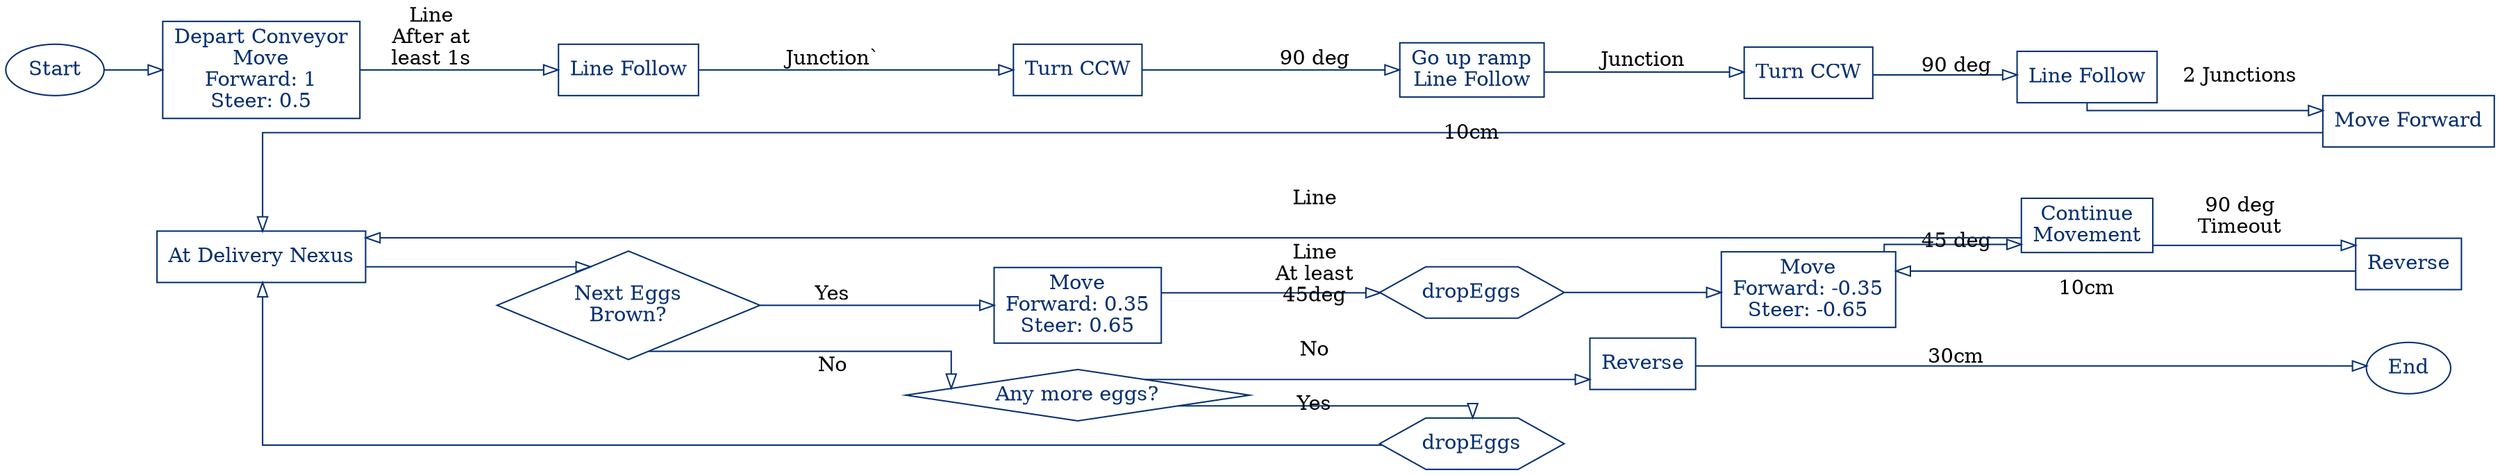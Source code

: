  digraph RootGraph {
  rankdir=LR;
  size="24,1000";
  ratio=compress;
  splines=ortho;

  edge [color="#06306F", fillcolor="#FFFFFF"];
  subgraph Flowchart {
      node [color="#06306F", fillcolor="#FFFFFF", fontcolor="#06306F", style=filled];
      "Start" [label=Start, shape=ellipse];
      "Depart Conveyor\nMove\nForward: 1\nSteer: 0.5" [label="Depart Conveyor\nMove\nForward: 1\nSteer: 0.5", shape=box];
      "Line Follow" [label="Line Follow", shape=box];
      "Turn CCW" [label="Turn CCW", shape=box];
      "Go up ramp\nLine Follow" [label="Go up ramp\nLine Follow", shape=box];
      "Turn CCW1" [label="Turn CCW", shape=box];
      "Line Follow1" [label="Line Follow", shape=box];
      "Move Forward" [label="Move Forward", shape=box];
      "At Delivery Nexus" [label="At Delivery Nexus", shape=box];
      "Any more eggs?" [label="Any more eggs?", shape=diamond];
      "dropEggs" [label=dropEggs, sides="6", shape=polygon];
      "Move\nForward: 0.35\nSteer: 0.65" [label="Move\nForward: 0.35\nSteer: 0.65", shape=box];
      "dropEggs1" [label=dropEggs, sides="6", shape=polygon];
      "Move\nForward: -0.35\nSteer: -0.65" [label="Move\nForward: -0.35\nSteer: -0.65", shape=box];
      "Continue\nMovement" [label="Continue\nMovement", shape=box];
      "Reverse" [label=Reverse, shape=box];
      "Reverse1" [label=Reverse, shape=box];
      "End" [label=End, shape=ellipse];
      "Next Eggs\nBrown?" [label="Next Eggs\nBrown?", shape=diamond];
  }
  "Start"->"Depart Conveyor\nMove\nForward: 1\nSteer: 0.5";
  "Depart Conveyor\nMove\nForward: 1\nSteer: 0.5"->"Line Follow" [label="Line\nAfter at\nleast 1s"];
  "Line Follow"->"Turn CCW" [label="Junction`"];
  "Turn CCW"->"Go up ramp\nLine Follow" [label="90 deg"];
  "Go up ramp\nLine Follow"->"Turn CCW1" [label=Junction];
  "Turn CCW1"->"Line Follow1" [label="90 deg"];
  "Line Follow1"->"Move Forward" [label="2 Junctions"];
  "Move Forward"->"At Delivery Nexus" [label="10cm"];
  "Any more eggs?"->"dropEggs" [label=Yes];
  "dropEggs"->"At Delivery Nexus";
  "Move\nForward: 0.35\nSteer: 0.65"->"dropEggs1" [label="Line\nAt least\n45deg"];
  "dropEggs1"->"Move\nForward: -0.35\nSteer: -0.65";
  "Continue\nMovement"->"At Delivery Nexus" [label=Line];
  "Continue\nMovement"->"Reverse" [label="90 deg\nTimeout"];
  "Move\nForward: -0.35\nSteer: -0.65"->"Continue\nMovement" [label="45 deg"];
  "Reverse"->"Move\nForward: -0.35\nSteer: -0.65" [label="10cm"];
  "Any more eggs?"->"Reverse1" [label=No];
  "Reverse1"->"End" [label="30cm"];
  "At Delivery Nexus"->"Next Eggs\nBrown?";
  "Next Eggs\nBrown?"->"Move\nForward: 0.35\nSteer: 0.65" [label=Yes];
  "Next Eggs\nBrown?"->"Any more eggs?" [label="No\n"];

  {rank=min; Start}
  {rank=max; End}
  {rank=same; "At Delivery Nexus"; "Depart Conveyor\nMove\nForward: 1\nSteer: 0.5"}
}
